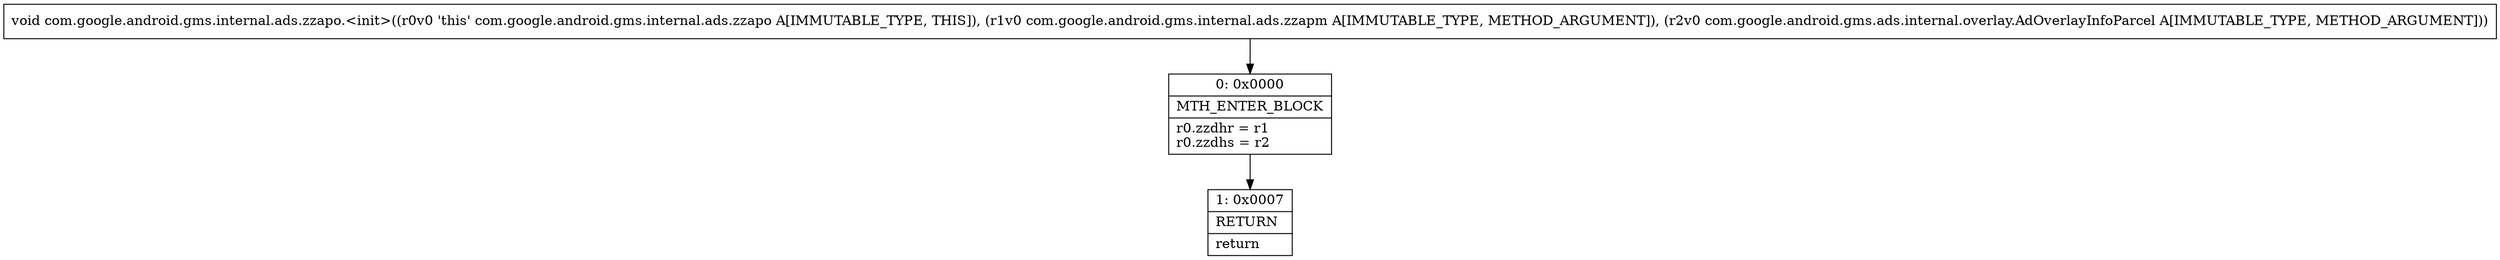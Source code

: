 digraph "CFG forcom.google.android.gms.internal.ads.zzapo.\<init\>(Lcom\/google\/android\/gms\/internal\/ads\/zzapm;Lcom\/google\/android\/gms\/ads\/internal\/overlay\/AdOverlayInfoParcel;)V" {
Node_0 [shape=record,label="{0\:\ 0x0000|MTH_ENTER_BLOCK\l|r0.zzdhr = r1\lr0.zzdhs = r2\l}"];
Node_1 [shape=record,label="{1\:\ 0x0007|RETURN\l|return\l}"];
MethodNode[shape=record,label="{void com.google.android.gms.internal.ads.zzapo.\<init\>((r0v0 'this' com.google.android.gms.internal.ads.zzapo A[IMMUTABLE_TYPE, THIS]), (r1v0 com.google.android.gms.internal.ads.zzapm A[IMMUTABLE_TYPE, METHOD_ARGUMENT]), (r2v0 com.google.android.gms.ads.internal.overlay.AdOverlayInfoParcel A[IMMUTABLE_TYPE, METHOD_ARGUMENT])) }"];
MethodNode -> Node_0;
Node_0 -> Node_1;
}

